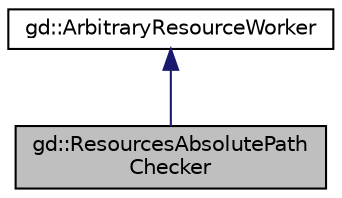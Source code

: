 digraph "gd::ResourcesAbsolutePathChecker"
{
  edge [fontname="Helvetica",fontsize="10",labelfontname="Helvetica",labelfontsize="10"];
  node [fontname="Helvetica",fontsize="10",shape=record];
  Node1 [label="gd::ResourcesAbsolutePath\lChecker",height=0.2,width=0.4,color="black", fillcolor="grey75", style="filled" fontcolor="black"];
  Node2 -> Node1 [dir="back",color="midnightblue",fontsize="10",style="solid",fontname="Helvetica"];
  Node2 [label="gd::ArbitraryResourceWorker",height=0.2,width=0.4,color="black", fillcolor="white", style="filled",URL="$classgd_1_1_arbitrary_resource_worker.html",tooltip="ArbitraryResourceWorker is used so as to inventory resources and sometimes update them..."];
}
